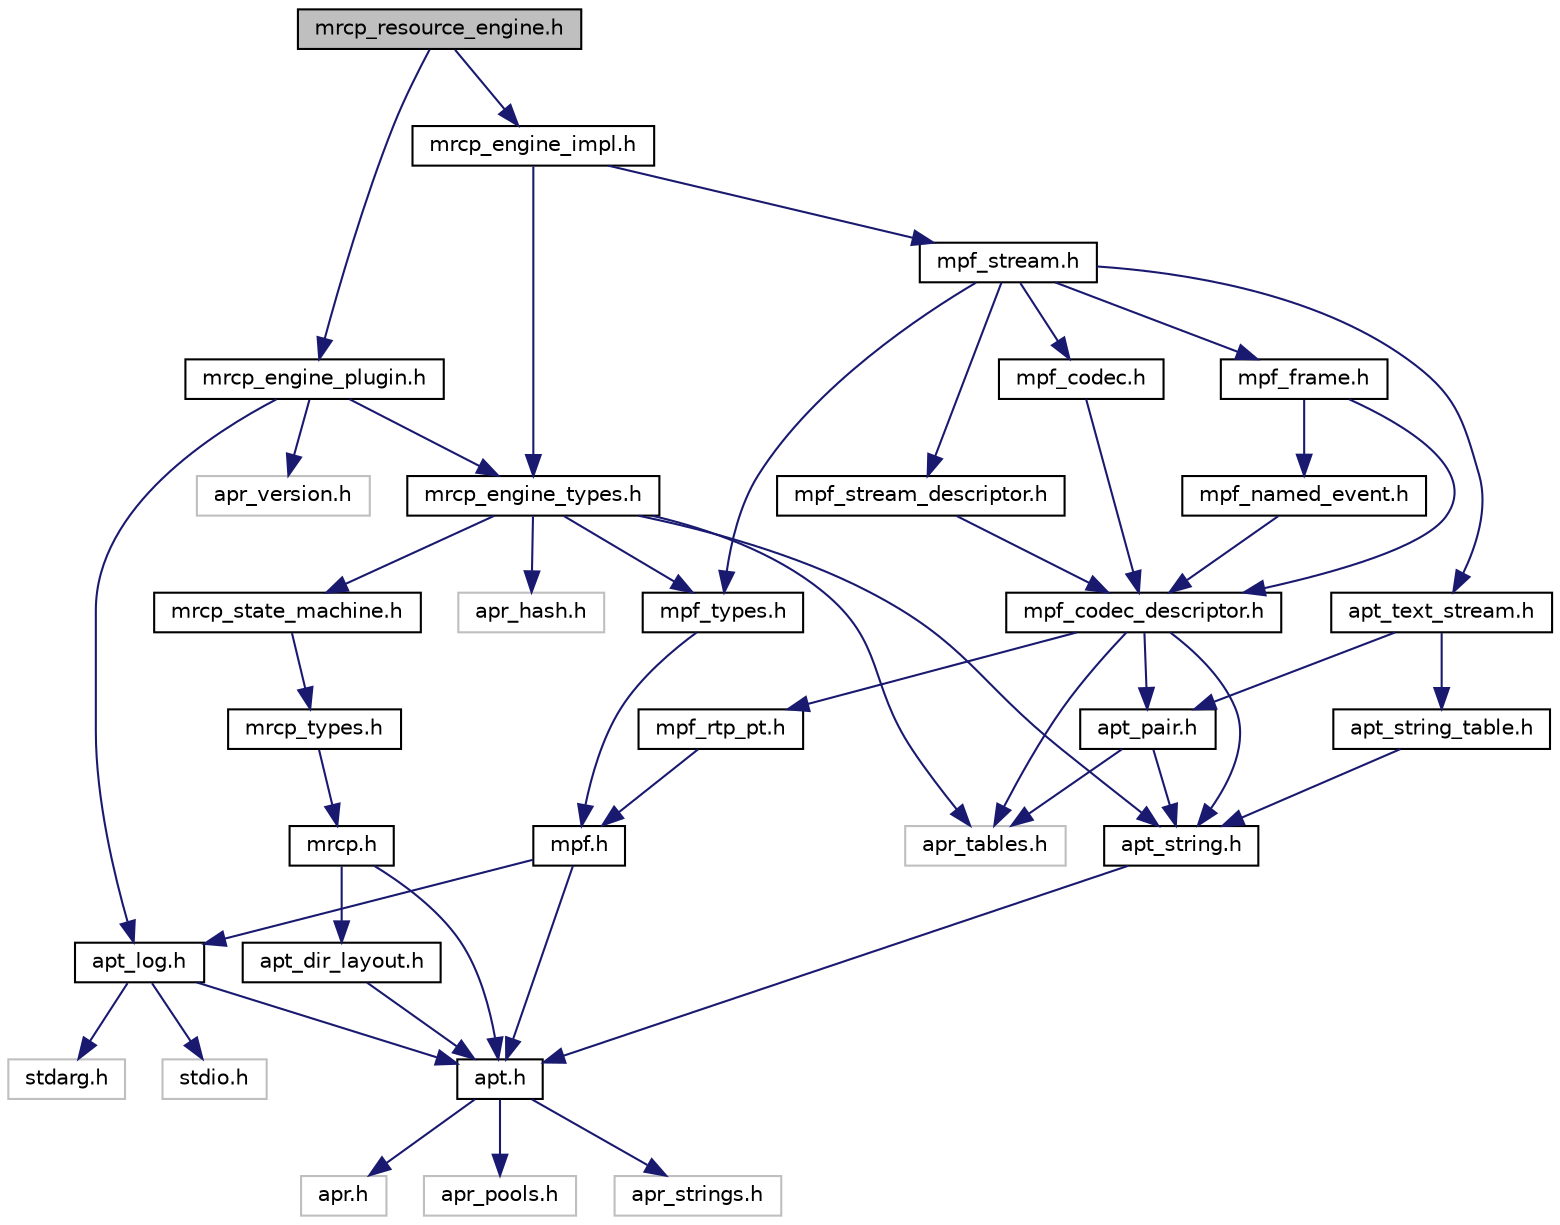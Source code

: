 digraph "mrcp_resource_engine.h"
{
  edge [fontname="Helvetica",fontsize="10",labelfontname="Helvetica",labelfontsize="10"];
  node [fontname="Helvetica",fontsize="10",shape=record];
  Node0 [label="mrcp_resource_engine.h",height=0.2,width=0.4,color="black", fillcolor="grey75", style="filled", fontcolor="black"];
  Node0 -> Node1 [color="midnightblue",fontsize="10",style="solid",fontname="Helvetica"];
  Node1 [label="mrcp_engine_plugin.h",height=0.2,width=0.4,color="black", fillcolor="white", style="filled",URL="$mrcp__engine__plugin_8h.html",tooltip="MRCP Engine Plugin. "];
  Node1 -> Node2 [color="midnightblue",fontsize="10",style="solid",fontname="Helvetica"];
  Node2 [label="apr_version.h",height=0.2,width=0.4,color="grey75", fillcolor="white", style="filled"];
  Node1 -> Node3 [color="midnightblue",fontsize="10",style="solid",fontname="Helvetica"];
  Node3 [label="apt_log.h",height=0.2,width=0.4,color="black", fillcolor="white", style="filled",URL="$apt__log_8h.html",tooltip="Basic Logger. "];
  Node3 -> Node4 [color="midnightblue",fontsize="10",style="solid",fontname="Helvetica"];
  Node4 [label="stdio.h",height=0.2,width=0.4,color="grey75", fillcolor="white", style="filled"];
  Node3 -> Node5 [color="midnightblue",fontsize="10",style="solid",fontname="Helvetica"];
  Node5 [label="stdarg.h",height=0.2,width=0.4,color="grey75", fillcolor="white", style="filled"];
  Node3 -> Node6 [color="midnightblue",fontsize="10",style="solid",fontname="Helvetica"];
  Node6 [label="apt.h",height=0.2,width=0.4,color="black", fillcolor="white", style="filled",URL="$apt_8h.html",tooltip="APR Toolkit Definitions. "];
  Node6 -> Node7 [color="midnightblue",fontsize="10",style="solid",fontname="Helvetica"];
  Node7 [label="apr.h",height=0.2,width=0.4,color="grey75", fillcolor="white", style="filled"];
  Node6 -> Node8 [color="midnightblue",fontsize="10",style="solid",fontname="Helvetica"];
  Node8 [label="apr_pools.h",height=0.2,width=0.4,color="grey75", fillcolor="white", style="filled"];
  Node6 -> Node9 [color="midnightblue",fontsize="10",style="solid",fontname="Helvetica"];
  Node9 [label="apr_strings.h",height=0.2,width=0.4,color="grey75", fillcolor="white", style="filled"];
  Node1 -> Node10 [color="midnightblue",fontsize="10",style="solid",fontname="Helvetica"];
  Node10 [label="mrcp_engine_types.h",height=0.2,width=0.4,color="black", fillcolor="white", style="filled",URL="$mrcp__engine__types_8h.html",tooltip="MRCP Engine Types. "];
  Node10 -> Node11 [color="midnightblue",fontsize="10",style="solid",fontname="Helvetica"];
  Node11 [label="apr_tables.h",height=0.2,width=0.4,color="grey75", fillcolor="white", style="filled"];
  Node10 -> Node12 [color="midnightblue",fontsize="10",style="solid",fontname="Helvetica"];
  Node12 [label="apr_hash.h",height=0.2,width=0.4,color="grey75", fillcolor="white", style="filled"];
  Node10 -> Node13 [color="midnightblue",fontsize="10",style="solid",fontname="Helvetica"];
  Node13 [label="mrcp_state_machine.h",height=0.2,width=0.4,color="black", fillcolor="white", style="filled",URL="$mrcp__state__machine_8h.html",tooltip="MRCP State Machine. "];
  Node13 -> Node14 [color="midnightblue",fontsize="10",style="solid",fontname="Helvetica"];
  Node14 [label="mrcp_types.h",height=0.2,width=0.4,color="black", fillcolor="white", style="filled",URL="$mrcp__types_8h.html",tooltip="Basic MRCP Types. "];
  Node14 -> Node15 [color="midnightblue",fontsize="10",style="solid",fontname="Helvetica"];
  Node15 [label="mrcp.h",height=0.2,width=0.4,color="black", fillcolor="white", style="filled",URL="$mrcp_8h.html",tooltip="MRCP Core Definitions. "];
  Node15 -> Node6 [color="midnightblue",fontsize="10",style="solid",fontname="Helvetica"];
  Node15 -> Node16 [color="midnightblue",fontsize="10",style="solid",fontname="Helvetica"];
  Node16 [label="apt_dir_layout.h",height=0.2,width=0.4,color="black", fillcolor="white", style="filled",URL="$apt__dir__layout_8h.html",tooltip="Directories Layout. "];
  Node16 -> Node6 [color="midnightblue",fontsize="10",style="solid",fontname="Helvetica"];
  Node10 -> Node17 [color="midnightblue",fontsize="10",style="solid",fontname="Helvetica"];
  Node17 [label="mpf_types.h",height=0.2,width=0.4,color="black", fillcolor="white", style="filled",URL="$mpf__types_8h.html",tooltip="MPF Types Declarations. "];
  Node17 -> Node18 [color="midnightblue",fontsize="10",style="solid",fontname="Helvetica"];
  Node18 [label="mpf.h",height=0.2,width=0.4,color="black", fillcolor="white", style="filled",URL="$mpf_8h.html",tooltip="Media Processing Framework Definitions. "];
  Node18 -> Node6 [color="midnightblue",fontsize="10",style="solid",fontname="Helvetica"];
  Node18 -> Node3 [color="midnightblue",fontsize="10",style="solid",fontname="Helvetica"];
  Node10 -> Node19 [color="midnightblue",fontsize="10",style="solid",fontname="Helvetica"];
  Node19 [label="apt_string.h",height=0.2,width=0.4,color="black", fillcolor="white", style="filled",URL="$apt__string_8h.html",tooltip="String Representation. "];
  Node19 -> Node6 [color="midnightblue",fontsize="10",style="solid",fontname="Helvetica"];
  Node0 -> Node20 [color="midnightblue",fontsize="10",style="solid",fontname="Helvetica"];
  Node20 [label="mrcp_engine_impl.h",height=0.2,width=0.4,color="black", fillcolor="white", style="filled",URL="$mrcp__engine__impl_8h.html",tooltip="MRCP Engine Realization Interface (typically should be implemented in plugins) "];
  Node20 -> Node10 [color="midnightblue",fontsize="10",style="solid",fontname="Helvetica"];
  Node20 -> Node21 [color="midnightblue",fontsize="10",style="solid",fontname="Helvetica"];
  Node21 [label="mpf_stream.h",height=0.2,width=0.4,color="black", fillcolor="white", style="filled",URL="$mpf__stream_8h.html",tooltip="MPF Bidirectional Stream. "];
  Node21 -> Node17 [color="midnightblue",fontsize="10",style="solid",fontname="Helvetica"];
  Node21 -> Node22 [color="midnightblue",fontsize="10",style="solid",fontname="Helvetica"];
  Node22 [label="mpf_frame.h",height=0.2,width=0.4,color="black", fillcolor="white", style="filled",URL="$mpf__frame_8h.html",tooltip="MPF Audio/Video/Named-event Frame. "];
  Node22 -> Node23 [color="midnightblue",fontsize="10",style="solid",fontname="Helvetica"];
  Node23 [label="mpf_codec_descriptor.h",height=0.2,width=0.4,color="black", fillcolor="white", style="filled",URL="$mpf__codec__descriptor_8h.html",tooltip="MPF Codec Descriptor. "];
  Node23 -> Node11 [color="midnightblue",fontsize="10",style="solid",fontname="Helvetica"];
  Node23 -> Node19 [color="midnightblue",fontsize="10",style="solid",fontname="Helvetica"];
  Node23 -> Node24 [color="midnightblue",fontsize="10",style="solid",fontname="Helvetica"];
  Node24 [label="apt_pair.h",height=0.2,width=0.4,color="black", fillcolor="white", style="filled",URL="$apt__pair_8h.html",tooltip="Generic Name-Value Pair. "];
  Node24 -> Node11 [color="midnightblue",fontsize="10",style="solid",fontname="Helvetica"];
  Node24 -> Node19 [color="midnightblue",fontsize="10",style="solid",fontname="Helvetica"];
  Node23 -> Node25 [color="midnightblue",fontsize="10",style="solid",fontname="Helvetica"];
  Node25 [label="mpf_rtp_pt.h",height=0.2,width=0.4,color="black", fillcolor="white", style="filled",URL="$mpf__rtp__pt_8h.html",tooltip="RTP Payload Types (RFC3551) "];
  Node25 -> Node18 [color="midnightblue",fontsize="10",style="solid",fontname="Helvetica"];
  Node22 -> Node26 [color="midnightblue",fontsize="10",style="solid",fontname="Helvetica"];
  Node26 [label="mpf_named_event.h",height=0.2,width=0.4,color="black", fillcolor="white", style="filled",URL="$mpf__named__event_8h.html",tooltip="MPF Named Events (RFC4733/RFC2833) "];
  Node26 -> Node23 [color="midnightblue",fontsize="10",style="solid",fontname="Helvetica"];
  Node21 -> Node27 [color="midnightblue",fontsize="10",style="solid",fontname="Helvetica"];
  Node27 [label="mpf_stream_descriptor.h",height=0.2,width=0.4,color="black", fillcolor="white", style="filled",URL="$mpf__stream__descriptor_8h.html",tooltip="MPF Stream Descriptor. "];
  Node27 -> Node23 [color="midnightblue",fontsize="10",style="solid",fontname="Helvetica"];
  Node21 -> Node28 [color="midnightblue",fontsize="10",style="solid",fontname="Helvetica"];
  Node28 [label="mpf_codec.h",height=0.2,width=0.4,color="black", fillcolor="white", style="filled",URL="$mpf__codec_8h.html",tooltip="MPF Codec. "];
  Node28 -> Node23 [color="midnightblue",fontsize="10",style="solid",fontname="Helvetica"];
  Node21 -> Node29 [color="midnightblue",fontsize="10",style="solid",fontname="Helvetica"];
  Node29 [label="apt_text_stream.h",height=0.2,width=0.4,color="black", fillcolor="white", style="filled",URL="$apt__text__stream_8h.html",tooltip="Text Stream Parse/Generate Routine. "];
  Node29 -> Node30 [color="midnightblue",fontsize="10",style="solid",fontname="Helvetica"];
  Node30 [label="apt_string_table.h",height=0.2,width=0.4,color="black", fillcolor="white", style="filled",URL="$apt__string__table_8h.html",tooltip="Generic String Table. "];
  Node30 -> Node19 [color="midnightblue",fontsize="10",style="solid",fontname="Helvetica"];
  Node29 -> Node24 [color="midnightblue",fontsize="10",style="solid",fontname="Helvetica"];
}
